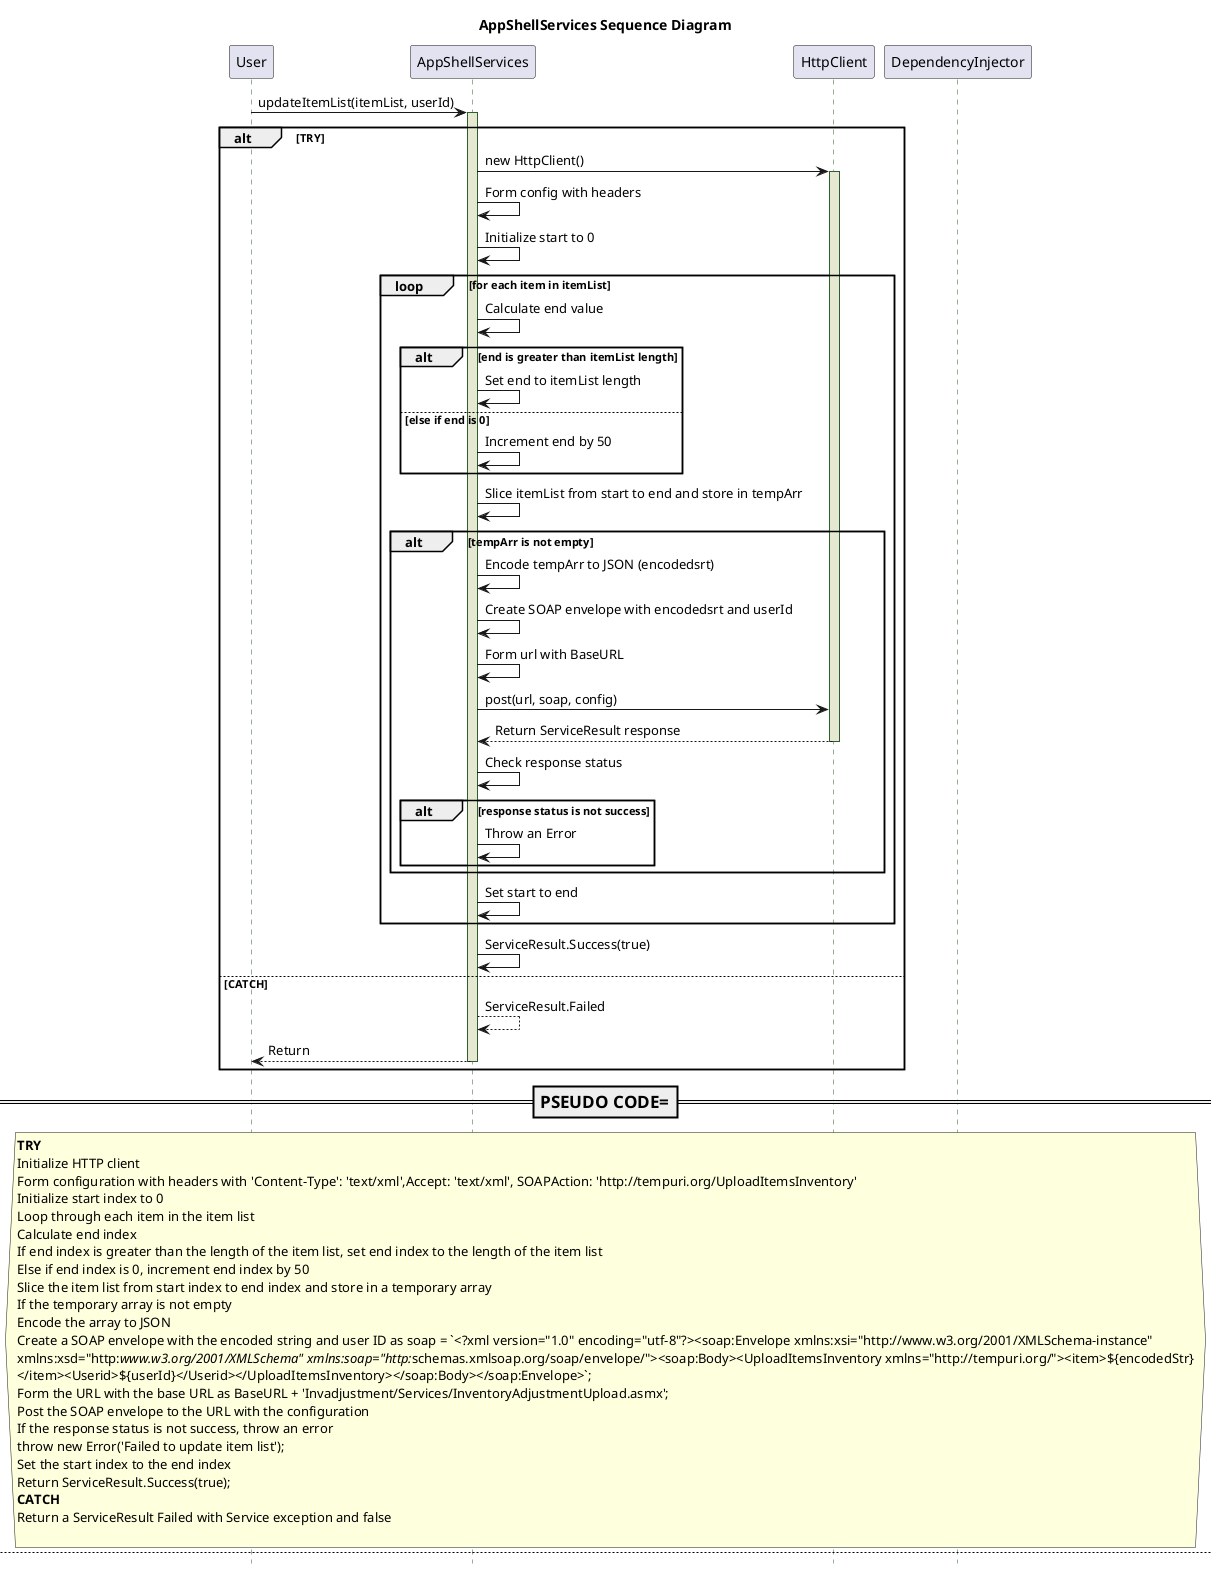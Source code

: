 @startuml

title AppShellServices Sequence Diagram

hide footbox

participant User 
participant AppShellServices
participant HttpClient
participant "DependencyInjector" as DependencyInjector


User -> AppShellServices: updateItemList(itemList, userId)
activate AppShellServices
alt TRY
AppShellServices -> HttpClient: new HttpClient()
activate HttpClient
  AppShellServices -> AppShellServices:Form config with headers 
  AppShellServices -> AppShellServices: Initialize start to 0
loop for each item in itemList
  AppShellServices -> AppShellServices: Calculate end value
  alt end is greater than itemList length
    AppShellServices -> AppShellServices: Set end to itemList length
  else else if end is 0
    AppShellServices -> AppShellServices: Increment end by 50
  end
  AppShellServices -> AppShellServices: Slice itemList from start to end and store in tempArr
  alt tempArr is not empty
    AppShellServices -> AppShellServices: Encode tempArr to JSON (encodedsrt)
    AppShellServices -> AppShellServices: Create SOAP envelope with encodedsrt and userId
    AppShellServices -> AppShellServices: Form url with BaseURL 
    AppShellServices -> HttpClient: post(url, soap, config)
    HttpClient --> AppShellServices: Return ServiceResult response
      deactivate HttpClient
    AppShellServices -> AppShellServices: Check response status
    alt response status is not success
      AppShellServices -> AppShellServices: Throw an Error
      deactivate HttpClient
    end
  end
  AppShellServices -> AppShellServices: Set start to end
end

AppShellServices -> AppShellServices:ServiceResult.Success(true)
deactivate HttpClient


else CATCH
AppShellServices --> AppShellServices: ServiceResult.Failed
AppShellServices --> User: Return 
deactivate AppShellServices
end
===PSEUDO CODE===
hnote across
**TRY**
Initialize HTTP client
Form configuration with headers with 'Content-Type': 'text/xml',Accept: 'text/xml', SOAPAction: 'http://tempuri.org/UploadItemsInventory'
Initialize start index to 0
Loop through each item in the item list
Calculate end index
If end index is greater than the length of the item list, set end index to the length of the item list
Else if end index is 0, increment end index by 50
Slice the item list from start index to end index and store in a temporary array
If the temporary array is not empty
Encode the array to JSON
Create a SOAP envelope with the encoded string and user ID as soap = `<?xml version="1.0" encoding="utf-8"?><soap:Envelope xmlns:xsi="http://www.w3.org/2001/XMLSchema-instance" 
xmlns:xsd="http://www.w3.org/2001/XMLSchema" xmlns:soap="http://schemas.xmlsoap.org/soap/envelope/"><soap:Body><UploadItemsInventory xmlns="http://tempuri.org/"><item>${encodedStr}
</item><Userid>${userId}</Userid></UploadItemsInventory></soap:Body></soap:Envelope>`;
Form the URL with the base URL as BaseURL + 'Invadjustment/Services/InventoryAdjustmentUpload.asmx';
Post the SOAP envelope to the URL with the configuration
If the response status is not success, throw an error
throw new Error('Failed to update item list');
Set the start index to the end index
Return ServiceResult.Success(true);
**CATCH**
Return a ServiceResult Failed with Service exception and false

end note

newpage getDownloadedCount


User -> AppShellServices: getDownloadedCount(last, user)
activate AppShellServices
AppShellServices -> DependencyInjector: getInstances()
activate DependencyInjector
DependencyInjector --> AppShellServices: BaseURL
deactivate DependencyInjector
AppShellServices -> AppShellServices: construct url
AppShellServices -> HttpClient: new HttpClient()
activate HttpClient
AppShellServices -> HttpClient: get(url)
HttpClient --> AppShellServices: response
deactivate HttpClient
AppShellServices -> AppShellServices: check response status
alt response status is Success
    AppShellServices -> AppShellServices: get data from response
    alt data is not null
        AppShellServices -> AppShellServices: parse data.resultSet to get count
       alt if(data.resultSet is equal to empty)
        AppShellServices -> AppShellServices: Assign the count as 0
       else
        AppShellServices -> AppShellServices: parse data.resultSet to get count
       end
        AppShellServices -> AppShellServices: Success(count[0])
        AppShellServices --> AppShellServices: ServiceResult.Success
    else data is null
        AppShellServices -> AppShellServices:ServiceResult.NotFound('Data is empty')
        AppShellServices --> AppShellServices: ServiceResult
    end
else response status is not Success
    AppShellServices -> AppShellServices:ServiceResult.Failed('Error occured')
end 
AppShellServices --> User: Return
deactivate AppShellServices

==PSEUDO CODE==
hnote across
**TRY**
      Get BaseURL from DependencyInjector's getInstances method
      Construct url using BaseURL, user's BusinessUnitId, user's UserID, and last
      Create a new instance of HttpClient for ApiResponseBO and any type
      Return the response from HttpClient's get method with url
      If response's status is equal to HttpStatus.Success
        Get data from response
        If data is not null
          Parse data's resultSet to get count
          If resultSet is empty, parse '0'
          else parse resultSet
          Return a Success ServiceResult with parsed count
        Else
          Return a NotFound ServiceResult with message 'Data is empty'
        End If
      Else
        Return a Failed ServiceResult with message 'Error occurred' and null data
      End 
      **CATCH**
      Return a Failed ServiceResult with message 'Exception occurred' and null data
end note

!define POSITIVERESPONSE 90EE90
!define NEGATIVEERESPONSE EFBBBB
!define NETURALRESPONSE F2DC79
!define ALTBACKGROUND 6883BC

hide footbox

skinparam sequence{
    ParticipantBackgroundColor #A7BEAE
    LifeLineBackgroundColor #E7E8D1
    LifeLineBorderColor #2C5F2D
    ActorBackgroundColor #FC766AFFd
    ActorBorderColor #FC766AFF
    ArrowColor #B85042
    ArrowFontColor #234E70
}



newpage fetchItems()
autonumber
User -> AppShellServices: Invoke **fetchItems()**
activate User
activate AppShellServices
alt#ALTBACKGROUND TRY
AppShellServices -> DependencyInjector: Invoke **getInstances()** and store in **BaseURL** variable
activate DependencyInjector
DependencyInjector --> AppShellServices: Return
deactivate DependencyInjector
AppShellServices -> AppShellServices: Construct **url** using **BaseURL** and other parameters
AppShellServices -> HttpClient: Create new instance of **HttpClient**
activate HttpClient
HttpClient --> AppShellServices: Return
deactivate HttpClient
AppShellServices -> HttpClient: Invoke **get(url)** and store in **response** variable
activate HttpClient
HttpClient --> AppShellServices: Return
deactivate HttpClient
AppShellServices -> AppShellServices: Extract **data** from **response**
alt#ALTBACKGROUND #POSITIVERESPONSE if(data is not null)
    AppShellServices -> AppShellServices: Parse **data.resultSet** into **items**
    AppShellServices -> AppShellServices:**ServiceResult.Success(items)**
    AppShellServices --> User: Return
else #NEGATIVEERESPONSE else
    AppShellServices -> AppShellServices: **ServiceResult.NotFound('Data is empty')**
    AppShellServices --> User: Return
end
else #NEGATIVEERESPONSE CATCH
AppShellServices -> AppShellServices: **ServiceResult.Failed('Service Exception', null)**
    AppShellServices --> User: Return
deactivate User
deactivate AppShellServices
end

==PSEUDO CODE==

hnote across
**TRY**
Get BaseURL from DependencyInjector
Construct the URL as BaseURL + 'CatalogItems/CatalogItem.svc/FetchItems/?buisnessunit=' + userinfo.BusinessUnitId 
+ '&FetchCount=' + currentCount + '&LastCount=' + nextCount + '&LastItemID=' + lastItemId + '&LastBarcodeID=' 
+ lastBarCodeId + '&UserID=' + userinfo.UserID + '&datetime=' + lastSyncDate
Create a new HttpClient instance
Make a GET request to the constructed URL and store in response
Extract data from the response
IF data is not null
    IF data is not null THEN
        Parse data.resultSet into items
        Return ServiceResult success result with items
    ELSE
    Return ServiceResult not found result with message 'Data is empty'
END
**CATCH**
Return ServiceResult failed result with message 'Service Exception' and null data

end note
@enduml 